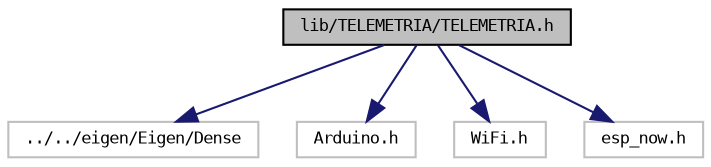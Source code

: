 digraph "lib/TELEMETRIA/TELEMETRIA.h"
{
  bgcolor="transparent";
  edge [fontname="DejaVuSansMono",fontsize="8",labelfontname="DejaVuSansMono",labelfontsize="8"];
  node [fontname="DejaVuSansMono",fontsize="8",shape=record];
  Node0 [label="lib/TELEMETRIA/TELEMETRIA.h",height=0.2,width=0.4,color="black", fillcolor="grey75", style="filled", fontcolor="black"];
  Node0 -> Node1 [color="midnightblue",fontsize="8",style="solid",fontname="DejaVuSansMono"];
  Node1 [label="../../eigen/Eigen/Dense",height=0.2,width=0.4,color="grey75"];
  Node0 -> Node2 [color="midnightblue",fontsize="8",style="solid",fontname="DejaVuSansMono"];
  Node2 [label="Arduino.h",height=0.2,width=0.4,color="grey75"];
  Node0 -> Node3 [color="midnightblue",fontsize="8",style="solid",fontname="DejaVuSansMono"];
  Node3 [label="WiFi.h",height=0.2,width=0.4,color="grey75"];
  Node0 -> Node4 [color="midnightblue",fontsize="8",style="solid",fontname="DejaVuSansMono"];
  Node4 [label="esp_now.h",height=0.2,width=0.4,color="grey75"];
}
